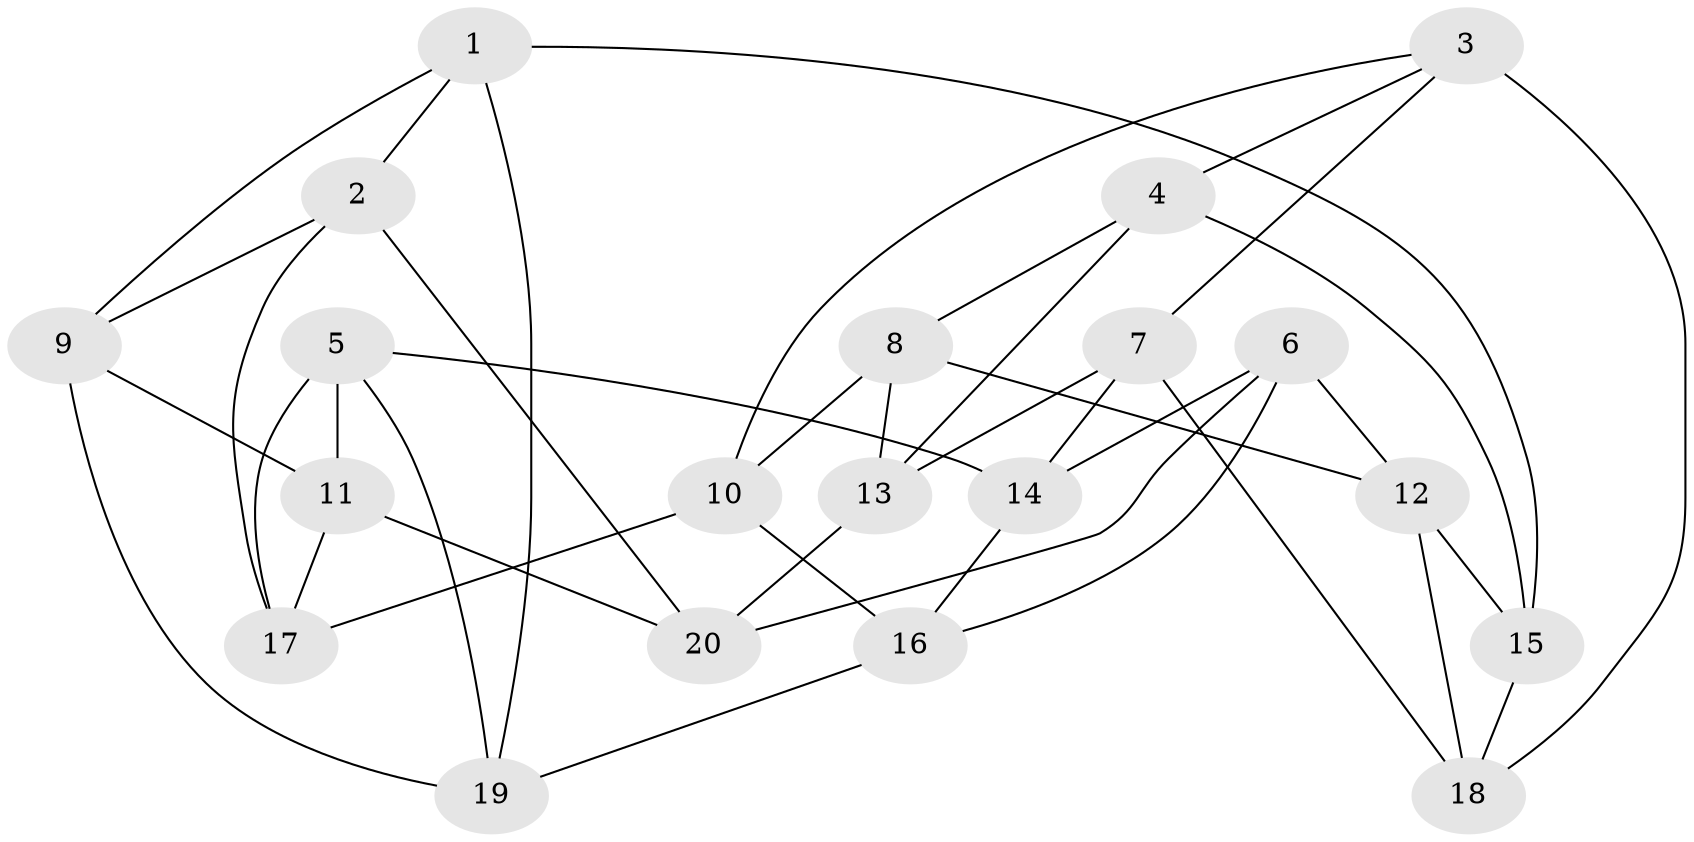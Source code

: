 // Generated by graph-tools (version 1.1) at 2025/46/02/15/25 05:46:28]
// undirected, 20 vertices, 40 edges
graph export_dot {
graph [start="1"]
  node [color=gray90,style=filled];
  1;
  2;
  3;
  4;
  5;
  6;
  7;
  8;
  9;
  10;
  11;
  12;
  13;
  14;
  15;
  16;
  17;
  18;
  19;
  20;
  1 -- 9;
  1 -- 15;
  1 -- 2;
  1 -- 19;
  2 -- 20;
  2 -- 9;
  2 -- 17;
  3 -- 10;
  3 -- 4;
  3 -- 7;
  3 -- 18;
  4 -- 13;
  4 -- 15;
  4 -- 8;
  5 -- 17;
  5 -- 19;
  5 -- 11;
  5 -- 14;
  6 -- 16;
  6 -- 12;
  6 -- 14;
  6 -- 20;
  7 -- 13;
  7 -- 18;
  7 -- 14;
  8 -- 10;
  8 -- 12;
  8 -- 13;
  9 -- 11;
  9 -- 19;
  10 -- 16;
  10 -- 17;
  11 -- 20;
  11 -- 17;
  12 -- 15;
  12 -- 18;
  13 -- 20;
  14 -- 16;
  15 -- 18;
  16 -- 19;
}
